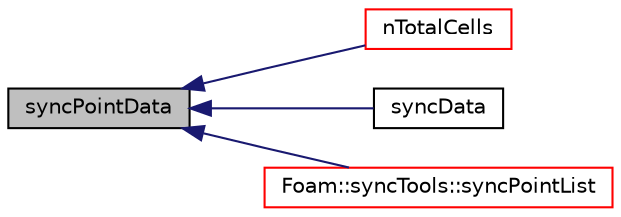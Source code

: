 digraph "syncPointData"
{
  bgcolor="transparent";
  edge [fontname="Helvetica",fontsize="10",labelfontname="Helvetica",labelfontsize="10"];
  node [fontname="Helvetica",fontsize="10",shape=record];
  rankdir="LR";
  Node2645 [label="syncPointData",height=0.2,width=0.4,color="black", fillcolor="grey75", style="filled", fontcolor="black"];
  Node2645 -> Node2646 [dir="back",color="midnightblue",fontsize="10",style="solid",fontname="Helvetica"];
  Node2646 [label="nTotalCells",height=0.2,width=0.4,color="red",URL="$a28485.html#af5f312e4d0bc5cbcc088e7c247d3a97a",tooltip="Return total number of cells in decomposed mesh. "];
  Node2645 -> Node2670 [dir="back",color="midnightblue",fontsize="10",style="solid",fontname="Helvetica"];
  Node2670 [label="syncData",height=0.2,width=0.4,color="black",URL="$a28485.html#a7d700e093b43c29921c0d6c45b386691",tooltip="Helper: synchronise data without transforms. "];
  Node2645 -> Node2671 [dir="back",color="midnightblue",fontsize="10",style="solid",fontname="Helvetica"];
  Node2671 [label="Foam::syncTools::syncPointList",height=0.2,width=0.4,color="red",URL="$a28657.html#a197ed77a9101bdfb37253bd3f507c017",tooltip="Synchronize values on all mesh points. "];
}
